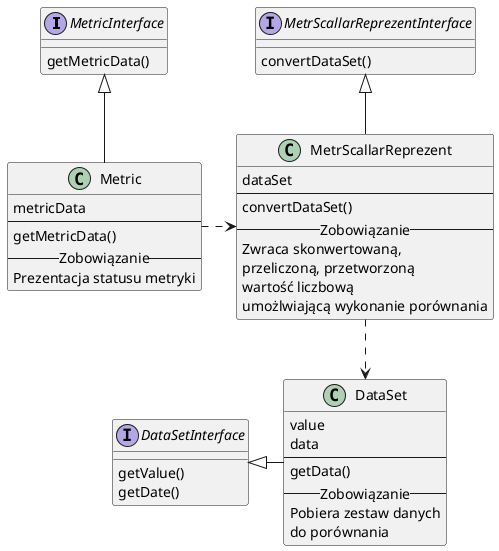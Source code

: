 @startuml

interface MetricInterface {
    getMetricData()
}

class Metric {
    metricData
--
    getMetricData()
-- Zobowiązanie --
Prezentacja statusu metryki
}

Metric -up-|> MetricInterface

interface MetrScallarReprezentInterface {
convertDataSet()
}

class MetrScallarReprezent {
dataSet
--
convertDataSet()
-- Zobowiązanie --
Zwraca skonwertowaną, 
przeliczoną, przetworzoną 
wartość liczbową
umożlwiającą wykonanie porównania
}

MetrScallarReprezent -up-|> MetrScallarReprezentInterface

interface DataSetInterface {
    getValue()
    getDate()
}

class DataSet {
    value
    data
--
    getData()
-- Zobowiązanie --
Pobiera zestaw danych 
do porównania
}

DataSet -left-|> DataSetInterface

MetrScallarReprezent .down.> DataSet

Metric .right.> MetrScallarReprezent

/'
interface DailyDateInterface {
    getValue()
    getDate()
    getImportType()
}

class DailyDate {
    string value
    string date
    importType
    getValue()
    getDate()
    getImportType()
-- Zobowiązanie --
Pobiera dane ze źródła
i zapisuje do bazy
}

DailyDate -right-|> DailyDateInterface

DataSet .right.> DailyDate
'/
@enduml
